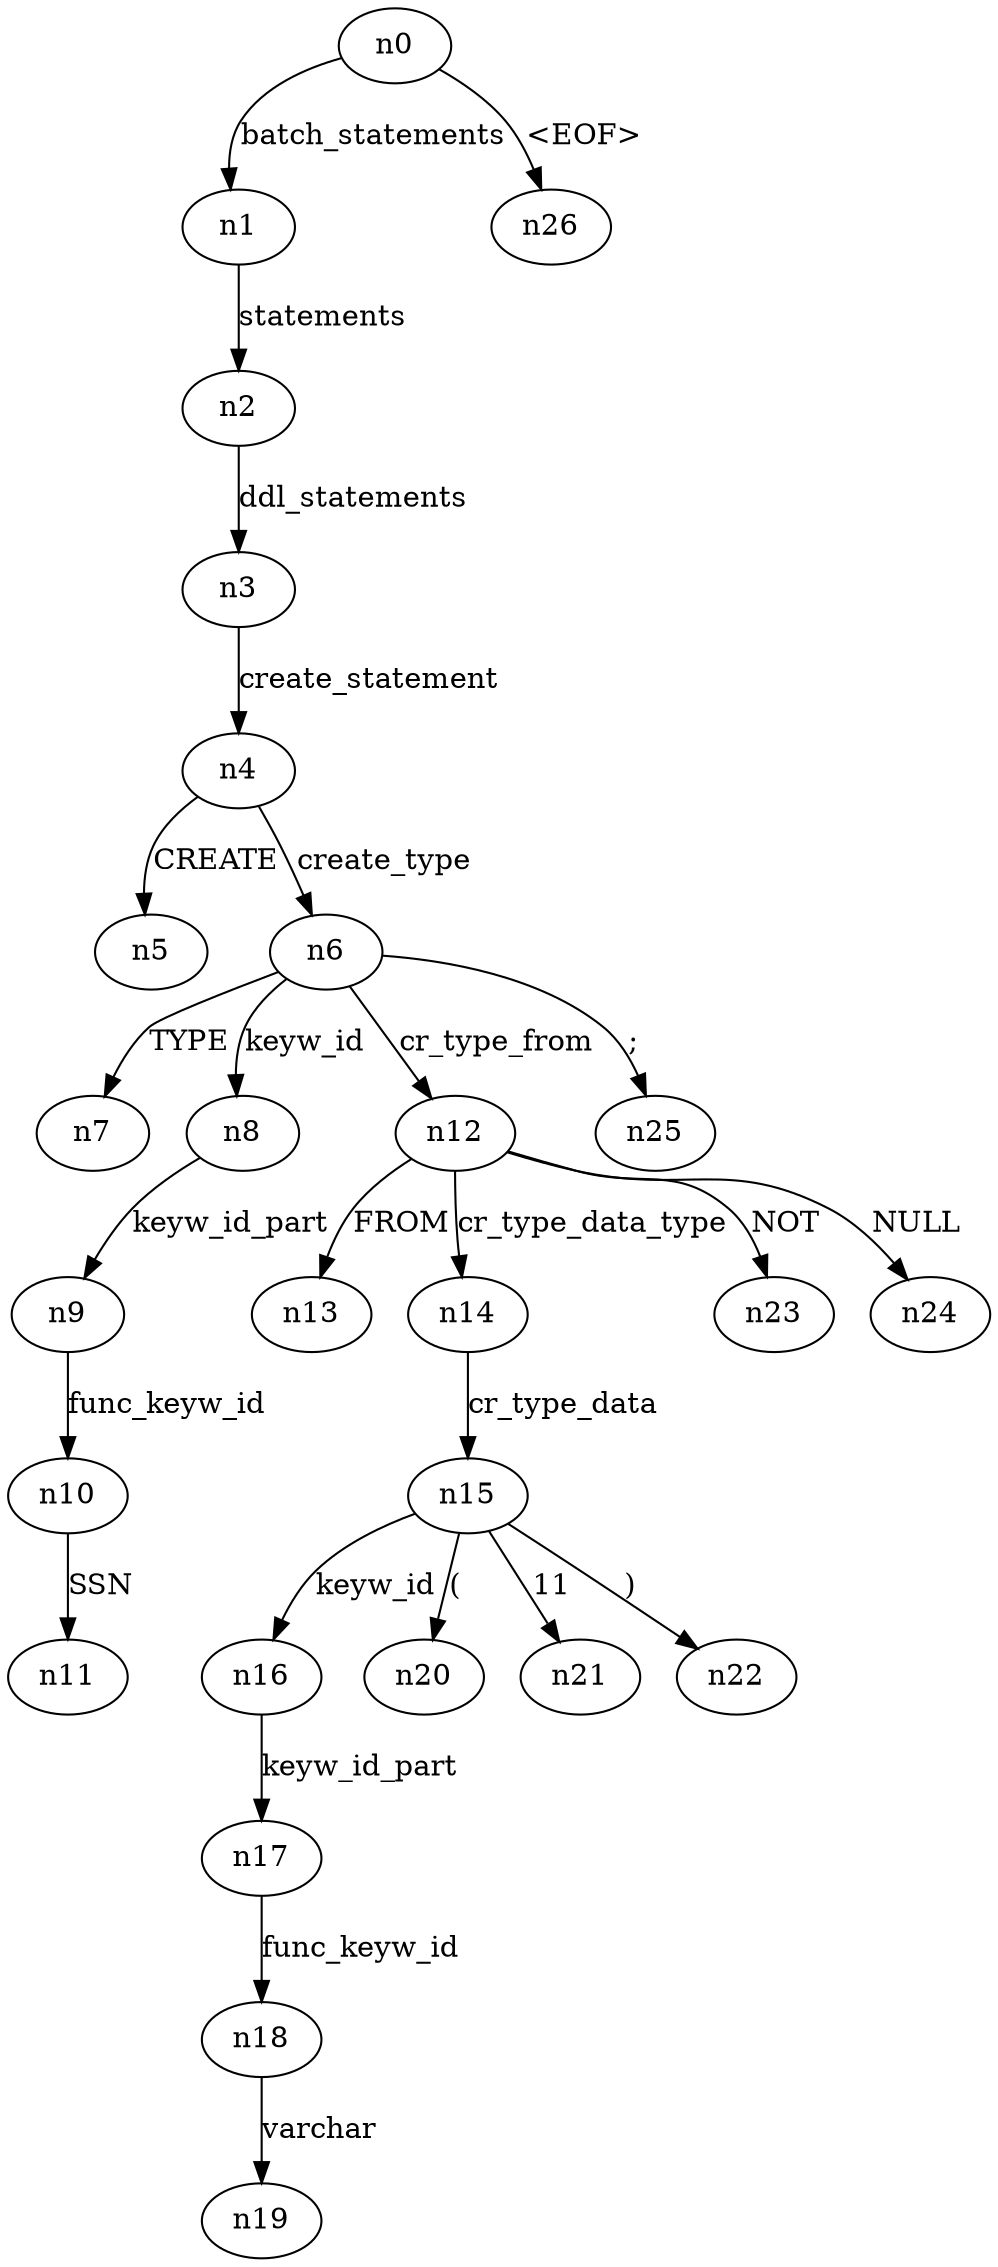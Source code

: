 digraph ParseTree {
  n0 -> n1 [label="batch_statements"];
  n1 -> n2 [label="statements"];
  n2 -> n3 [label="ddl_statements"];
  n3 -> n4 [label="create_statement"];
  n4 -> n5 [label="CREATE"];
  n4 -> n6 [label="create_type"];
  n6 -> n7 [label="TYPE"];
  n6 -> n8 [label="keyw_id"];
  n8 -> n9 [label="keyw_id_part"];
  n9 -> n10 [label="func_keyw_id"];
  n10 -> n11 [label="SSN"];
  n6 -> n12 [label="cr_type_from"];
  n12 -> n13 [label="FROM"];
  n12 -> n14 [label="cr_type_data_type"];
  n14 -> n15 [label="cr_type_data"];
  n15 -> n16 [label="keyw_id"];
  n16 -> n17 [label="keyw_id_part"];
  n17 -> n18 [label="func_keyw_id"];
  n18 -> n19 [label="varchar"];
  n15 -> n20 [label="("];
  n15 -> n21 [label="11"];
  n15 -> n22 [label=")"];
  n12 -> n23 [label="NOT"];
  n12 -> n24 [label="NULL"];
  n6 -> n25 [label=";"];
  n0 -> n26 [label="<EOF>"];
}